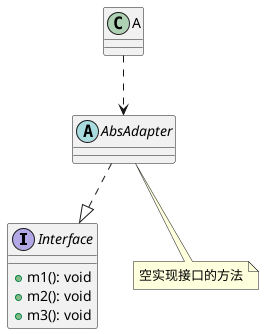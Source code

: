 @startuml
interface Interface{
+m1(): void
+m2(): void
+m3(): void
}
abstract class AbsAdapter

AbsAdapter ..|> Interface

note "空实现接口的方法" as n
AbsAdapter .. n

class A
A ..> AbsAdapter



@enduml